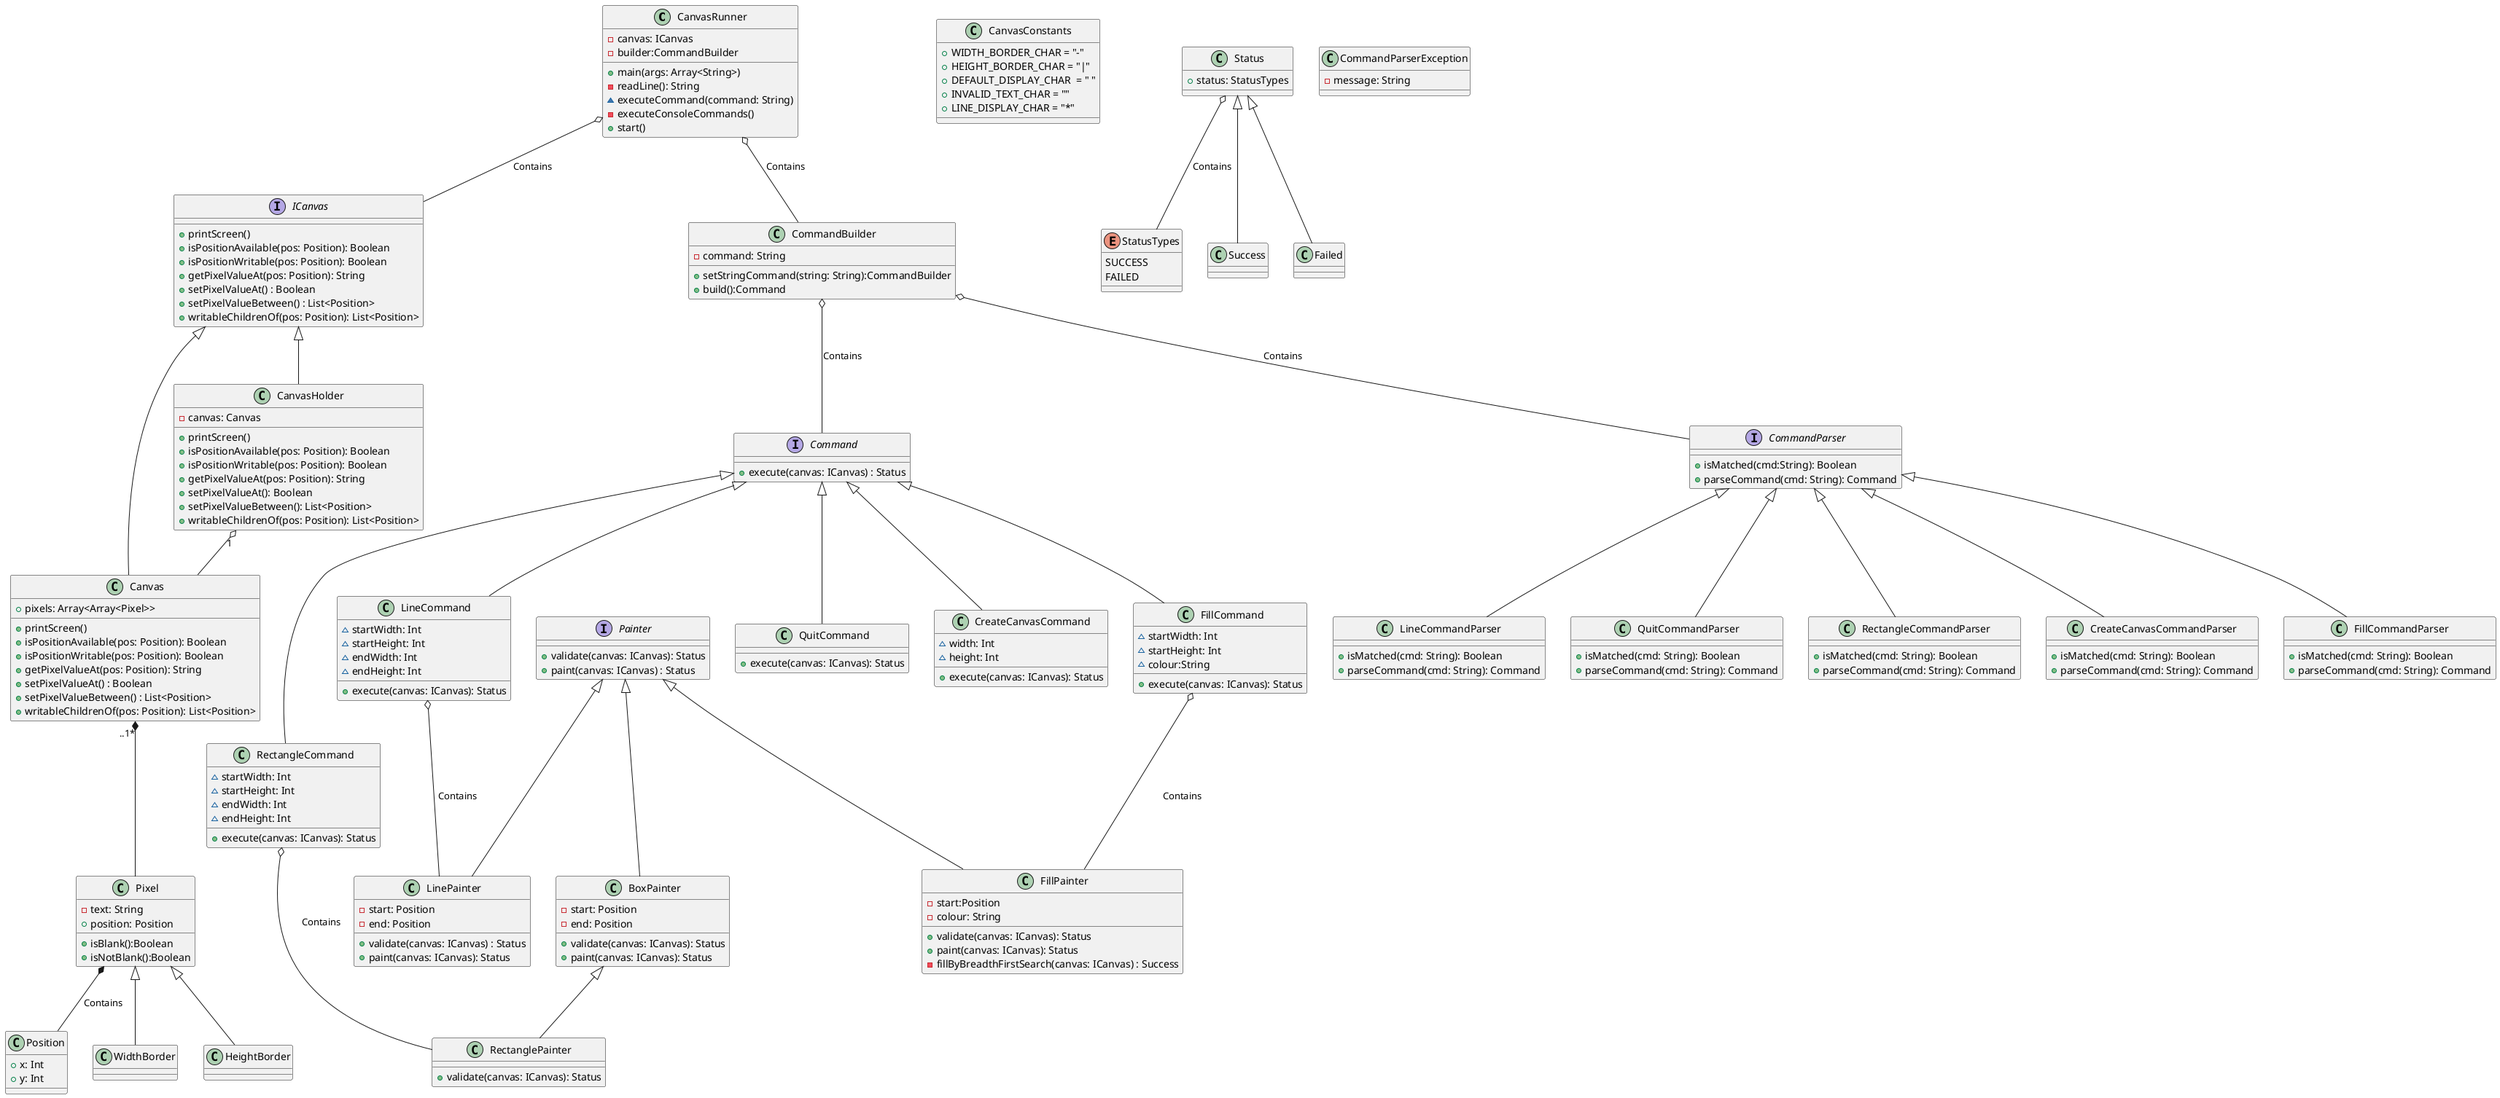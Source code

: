 @startuml
class CanvasRunner
interface ICanvas
class CanvasConstants
class CanvasHolder
class Canvas
class Pixel
class WidthBorder
class HeightBorder
class Status
enum StatusTypes
class Success
class Failed
class CommandParserException
class Position

interface Painter
class BoxPainter
class FillPainter
class LinePainter
class RectanglePainter

interface Command
class CreateCanvasCommand
class FillCommand
class LineCommand
class QuitCommand
class RectangleCommand
class CommandBuilder
interface CommandParser
class CreateCanvasCommandParser
class FillCommandParser
class LineCommandParser
class QuitCommandParser
class RectangleCommandParser

ICanvas <|-- CanvasHolder
ICanvas <|-- Canvas
CanvasHolder "1" o-- Canvas
Canvas "..1*" *-- Pixel
Status <|-- Success
Status <|-- Failed
Pixel *-- Position : Contains
Pixel <|-- WidthBorder
Pixel <|== HeightBorder
Status o-- StatusTypes : Contains

Painter <|-- LinePainter
Painter <|-- BoxPainter
BoxPainter <|-- RectanglePainter
Painter <|-- FillPainter

CommandParser <|-- CreateCanvasCommandParser
CommandParser <|-- FillCommandParser
CommandParser <|-- QuitCommandParser
CommandParser <|-- LineCommandParser
CommandParser <|-- RectangleCommandParser
CommandBuilder o-- CommandParser : Contains

Command <|-- CreateCanvasCommand
Command <|-- FillCommand
Command <|-- QuitCommand
Command <|-- LineCommand
Command <|-- RectangleCommand
CommandBuilder o-- Command : Contains

FillCommand o-- FillPainter : Contains
LineCommand o-- LinePainter : Contains
RectangleCommand o-- RectanglePainter : Contains

CanvasRunner o-- ICanvas : Contains
CanvasRunner o-- CommandBuilder : Contains

enum StatusTypes {
SUCCESS
FAILED
}

class CommandParserException {
    - message: String
}

class Pixel {
    - text: String
    + position: Position
    + isBlank():Boolean
    + isNotBlank():Boolean
}

class Position {
    + x: Int
    + y: Int
}

class CanvasConstants {
    + WIDTH_BORDER_CHAR = "-"
    + HEIGHT_BORDER_CHAR = "|"
    + DEFAULT_DISPLAY_CHAR  = " "
    + INVALID_TEXT_CHAR = "~"
    + LINE_DISPLAY_CHAR = "*"
}

interface ICanvas {
    + printScreen()
    + isPositionAvailable(pos: Position): Boolean
    + isPositionWritable(pos: Position): Boolean
    + getPixelValueAt(pos: Position): String
    + setPixelValueAt() : Boolean
    + setPixelValueBetween() : List<Position>
    + writableChildrenOf(pos: Position): List<Position>
}
class Canvas {
    + pixels: Array<Array<Pixel>>
    + printScreen()
    + isPositionAvailable(pos: Position): Boolean
    + isPositionWritable(pos: Position): Boolean
    + getPixelValueAt(pos: Position): String
    + setPixelValueAt() : Boolean
    + setPixelValueBetween() : List<Position>
    + writableChildrenOf(pos: Position): List<Position>
}

class CanvasHolder {
    - canvas: Canvas
    + printScreen()
    + isPositionAvailable(pos: Position): Boolean
    + isPositionWritable(pos: Position): Boolean
    + getPixelValueAt(pos: Position): String
    + setPixelValueAt(): Boolean
    + setPixelValueBetween(): List<Position>
    + writableChildrenOf(pos: Position): List<Position>
}

class Status {
    + status: StatusTypes
}

interface Painter {
    + validate(canvas: ICanvas): Status
    + paint(canvas: ICanvas) : Status
}

class BoxPainter {
    - start: Position
    - end: Position
    + validate(canvas: ICanvas): Status
    + paint(canvas: ICanvas): Status
}

class FillPainter {
    - start:Position
    - colour: String
    + validate(canvas: ICanvas): Status
    + paint(canvas: ICanvas): Status
    - fillByBreadthFirstSearch(canvas: ICanvas) : Success
}

class LinePainter {
    - start: Position
    - end: Position
    + validate(canvas: ICanvas) : Status
    + paint(canvas: ICanvas): Status
}

class RectanglePainter {
    + validate(canvas: ICanvas): Status
}

interface Command {
    + execute(canvas: ICanvas) : Status
}

class CreateCanvasCommand {
     ~ width: Int
     ~ height: Int
     + execute(canvas: ICanvas): Status
}

class FillCommand {
    ~ startWidth: Int
    ~ startHeight: Int
    ~ colour:String
    + execute(canvas: ICanvas): Status
}

class LineCommand {
    ~ startWidth: Int
    ~ startHeight: Int
    ~ endWidth: Int
    ~ endHeight: Int
    + execute(canvas: ICanvas): Status
}

class QuitCommand {
    + execute(canvas: ICanvas): Status
}

class RectangleCommand {
    ~ startWidth: Int
    ~ startHeight: Int
    ~ endWidth: Int
    ~ endHeight: Int
    + execute(canvas: ICanvas): Status
}

interface CommandParser {
    + isMatched(cmd:String): Boolean
    + parseCommand(cmd: String): Command
}

class CreateCanvasCommandParser {
    + isMatched(cmd: String): Boolean
    + parseCommand(cmd: String): Command
}

class FillCommandParser {
    + isMatched(cmd: String): Boolean
    + parseCommand(cmd: String): Command
}

class LineCommandParser {
    + isMatched(cmd: String): Boolean
    + parseCommand(cmd: String): Command
}

class QuitCommandParser {
    + isMatched(cmd: String): Boolean
    + parseCommand(cmd: String): Command
}

class RectangleCommandParser {
    + isMatched(cmd: String): Boolean
    + parseCommand(cmd: String): Command
}

class CanvasRunner {
    + main(args: Array<String>)
    - canvas: ICanvas
    - builder:CommandBuilder
    - readLine(): String
    ~ executeCommand(command: String)
    - executeConsoleCommands()
    + start()
}

class CommandBuilder {
    - command: String
    + setStringCommand(string: String):CommandBuilder
    + build():Command
}
@enduml